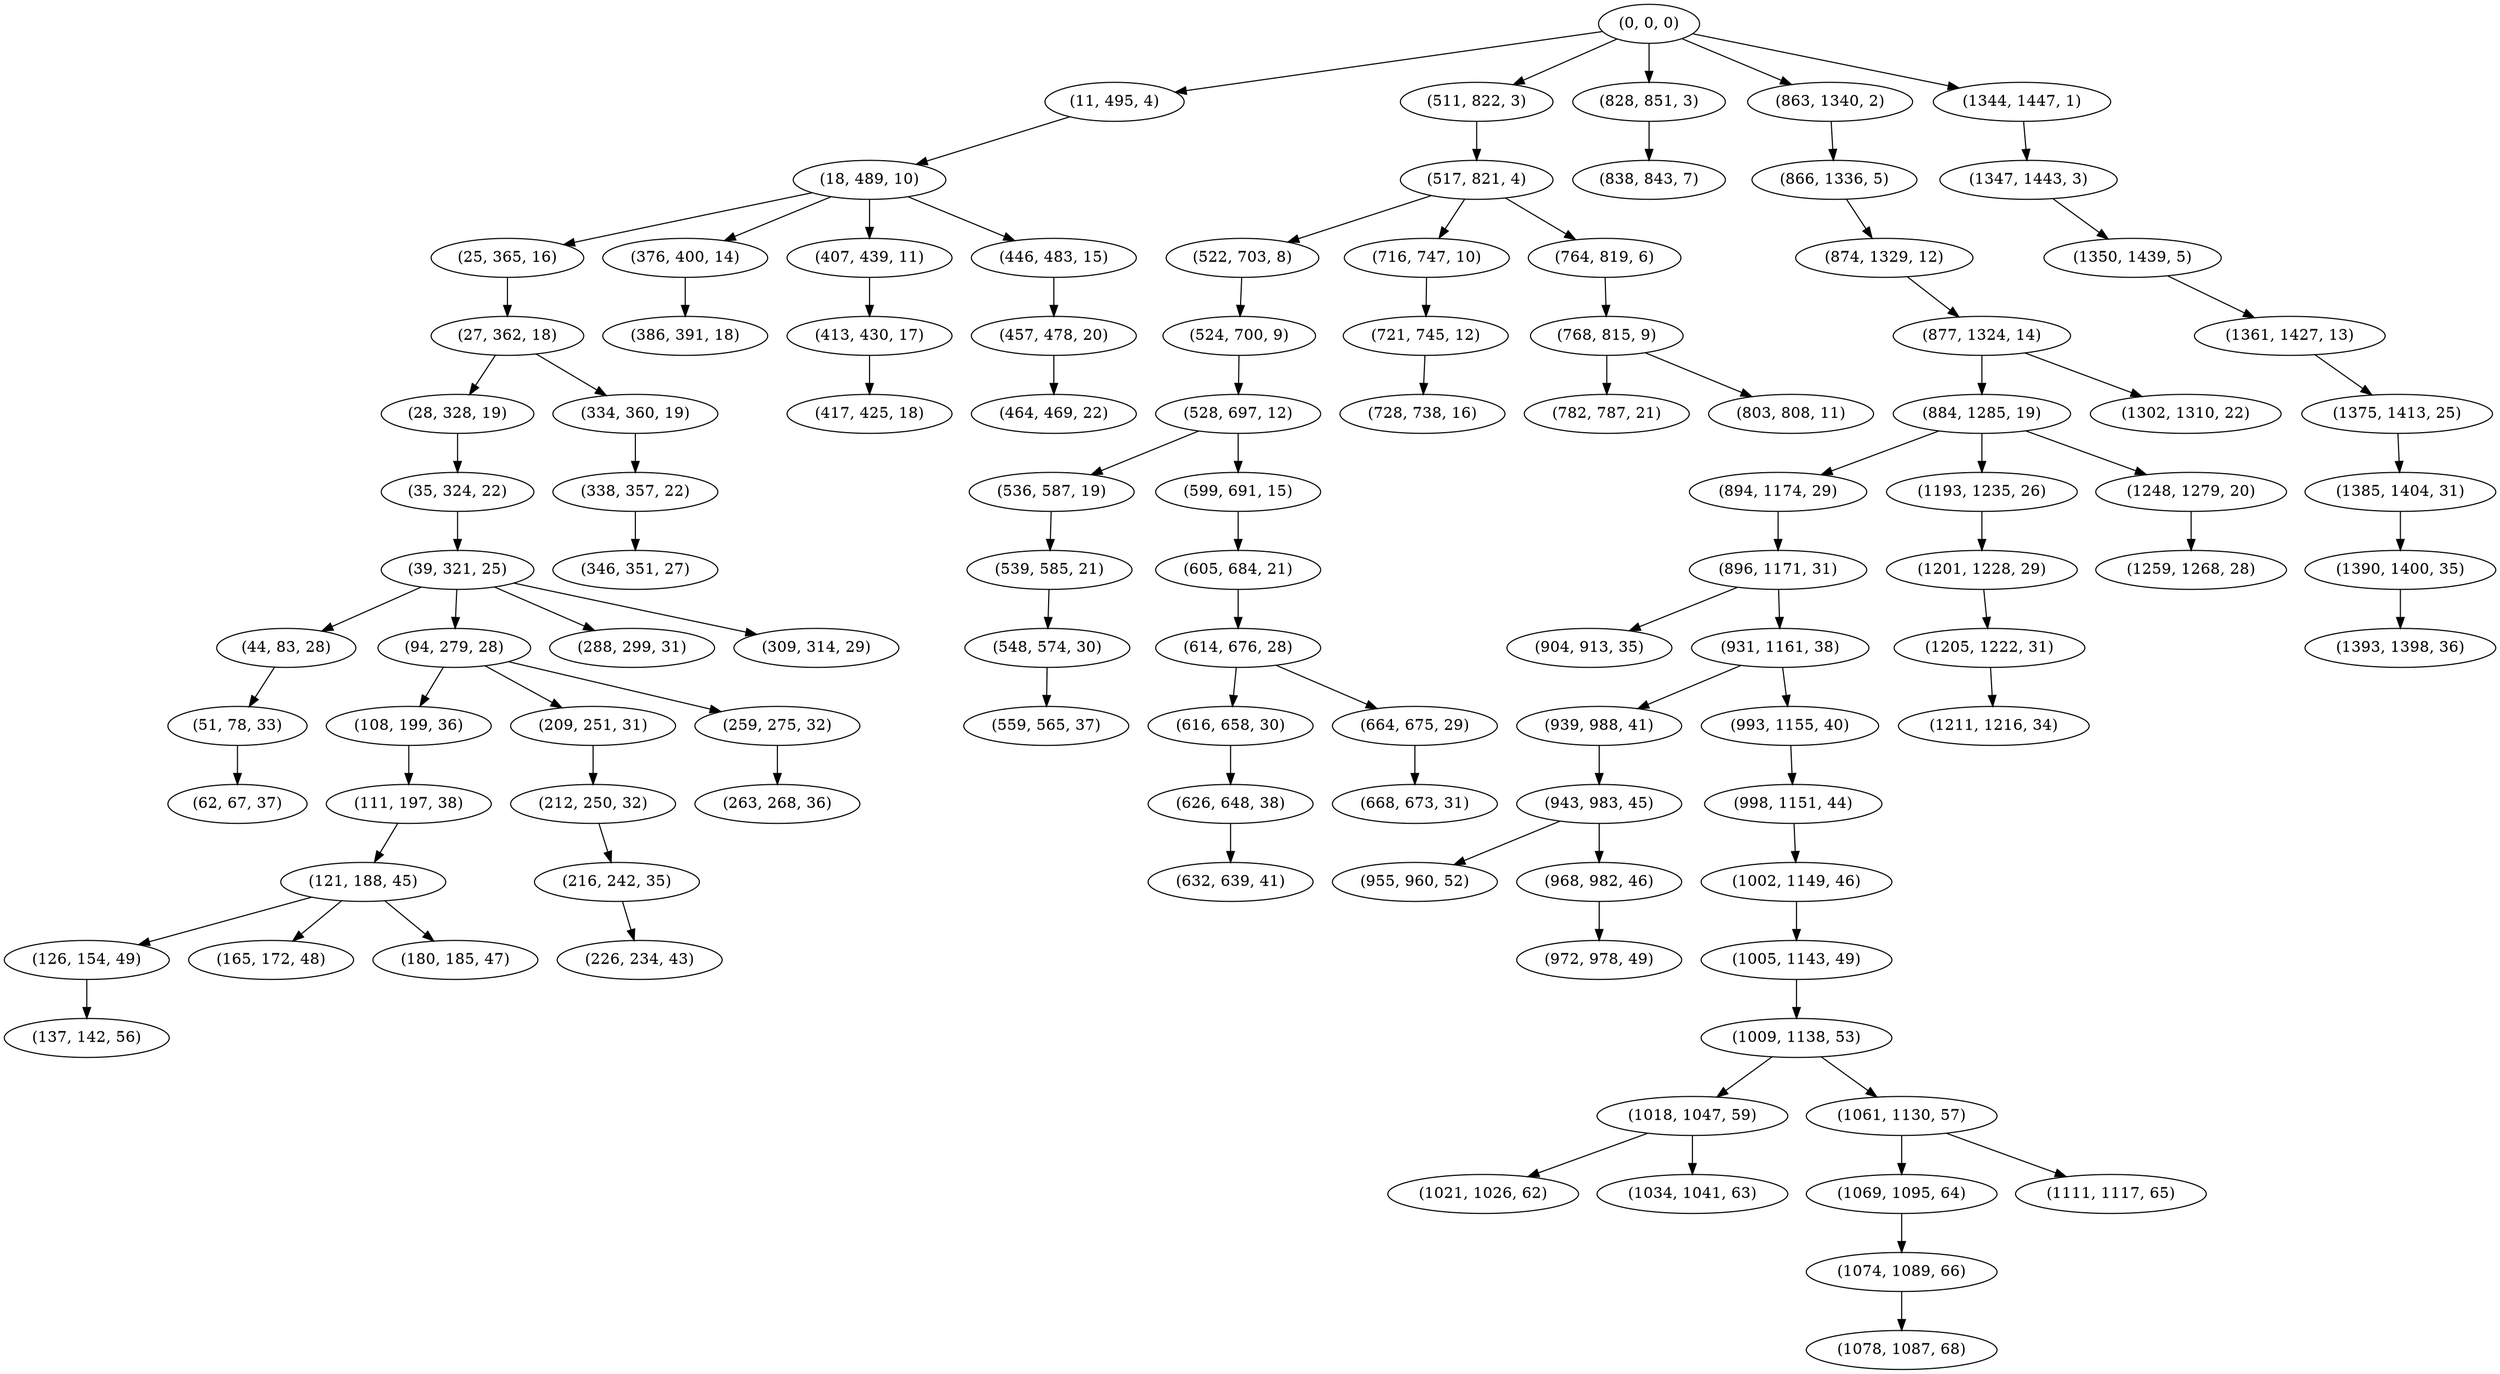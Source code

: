 digraph tree {
    "(0, 0, 0)";
    "(11, 495, 4)";
    "(18, 489, 10)";
    "(25, 365, 16)";
    "(27, 362, 18)";
    "(28, 328, 19)";
    "(35, 324, 22)";
    "(39, 321, 25)";
    "(44, 83, 28)";
    "(51, 78, 33)";
    "(62, 67, 37)";
    "(94, 279, 28)";
    "(108, 199, 36)";
    "(111, 197, 38)";
    "(121, 188, 45)";
    "(126, 154, 49)";
    "(137, 142, 56)";
    "(165, 172, 48)";
    "(180, 185, 47)";
    "(209, 251, 31)";
    "(212, 250, 32)";
    "(216, 242, 35)";
    "(226, 234, 43)";
    "(259, 275, 32)";
    "(263, 268, 36)";
    "(288, 299, 31)";
    "(309, 314, 29)";
    "(334, 360, 19)";
    "(338, 357, 22)";
    "(346, 351, 27)";
    "(376, 400, 14)";
    "(386, 391, 18)";
    "(407, 439, 11)";
    "(413, 430, 17)";
    "(417, 425, 18)";
    "(446, 483, 15)";
    "(457, 478, 20)";
    "(464, 469, 22)";
    "(511, 822, 3)";
    "(517, 821, 4)";
    "(522, 703, 8)";
    "(524, 700, 9)";
    "(528, 697, 12)";
    "(536, 587, 19)";
    "(539, 585, 21)";
    "(548, 574, 30)";
    "(559, 565, 37)";
    "(599, 691, 15)";
    "(605, 684, 21)";
    "(614, 676, 28)";
    "(616, 658, 30)";
    "(626, 648, 38)";
    "(632, 639, 41)";
    "(664, 675, 29)";
    "(668, 673, 31)";
    "(716, 747, 10)";
    "(721, 745, 12)";
    "(728, 738, 16)";
    "(764, 819, 6)";
    "(768, 815, 9)";
    "(782, 787, 21)";
    "(803, 808, 11)";
    "(828, 851, 3)";
    "(838, 843, 7)";
    "(863, 1340, 2)";
    "(866, 1336, 5)";
    "(874, 1329, 12)";
    "(877, 1324, 14)";
    "(884, 1285, 19)";
    "(894, 1174, 29)";
    "(896, 1171, 31)";
    "(904, 913, 35)";
    "(931, 1161, 38)";
    "(939, 988, 41)";
    "(943, 983, 45)";
    "(955, 960, 52)";
    "(968, 982, 46)";
    "(972, 978, 49)";
    "(993, 1155, 40)";
    "(998, 1151, 44)";
    "(1002, 1149, 46)";
    "(1005, 1143, 49)";
    "(1009, 1138, 53)";
    "(1018, 1047, 59)";
    "(1021, 1026, 62)";
    "(1034, 1041, 63)";
    "(1061, 1130, 57)";
    "(1069, 1095, 64)";
    "(1074, 1089, 66)";
    "(1078, 1087, 68)";
    "(1111, 1117, 65)";
    "(1193, 1235, 26)";
    "(1201, 1228, 29)";
    "(1205, 1222, 31)";
    "(1211, 1216, 34)";
    "(1248, 1279, 20)";
    "(1259, 1268, 28)";
    "(1302, 1310, 22)";
    "(1344, 1447, 1)";
    "(1347, 1443, 3)";
    "(1350, 1439, 5)";
    "(1361, 1427, 13)";
    "(1375, 1413, 25)";
    "(1385, 1404, 31)";
    "(1390, 1400, 35)";
    "(1393, 1398, 36)";
    "(0, 0, 0)" -> "(11, 495, 4)";
    "(0, 0, 0)" -> "(511, 822, 3)";
    "(0, 0, 0)" -> "(828, 851, 3)";
    "(0, 0, 0)" -> "(863, 1340, 2)";
    "(0, 0, 0)" -> "(1344, 1447, 1)";
    "(11, 495, 4)" -> "(18, 489, 10)";
    "(18, 489, 10)" -> "(25, 365, 16)";
    "(18, 489, 10)" -> "(376, 400, 14)";
    "(18, 489, 10)" -> "(407, 439, 11)";
    "(18, 489, 10)" -> "(446, 483, 15)";
    "(25, 365, 16)" -> "(27, 362, 18)";
    "(27, 362, 18)" -> "(28, 328, 19)";
    "(27, 362, 18)" -> "(334, 360, 19)";
    "(28, 328, 19)" -> "(35, 324, 22)";
    "(35, 324, 22)" -> "(39, 321, 25)";
    "(39, 321, 25)" -> "(44, 83, 28)";
    "(39, 321, 25)" -> "(94, 279, 28)";
    "(39, 321, 25)" -> "(288, 299, 31)";
    "(39, 321, 25)" -> "(309, 314, 29)";
    "(44, 83, 28)" -> "(51, 78, 33)";
    "(51, 78, 33)" -> "(62, 67, 37)";
    "(94, 279, 28)" -> "(108, 199, 36)";
    "(94, 279, 28)" -> "(209, 251, 31)";
    "(94, 279, 28)" -> "(259, 275, 32)";
    "(108, 199, 36)" -> "(111, 197, 38)";
    "(111, 197, 38)" -> "(121, 188, 45)";
    "(121, 188, 45)" -> "(126, 154, 49)";
    "(121, 188, 45)" -> "(165, 172, 48)";
    "(121, 188, 45)" -> "(180, 185, 47)";
    "(126, 154, 49)" -> "(137, 142, 56)";
    "(209, 251, 31)" -> "(212, 250, 32)";
    "(212, 250, 32)" -> "(216, 242, 35)";
    "(216, 242, 35)" -> "(226, 234, 43)";
    "(259, 275, 32)" -> "(263, 268, 36)";
    "(334, 360, 19)" -> "(338, 357, 22)";
    "(338, 357, 22)" -> "(346, 351, 27)";
    "(376, 400, 14)" -> "(386, 391, 18)";
    "(407, 439, 11)" -> "(413, 430, 17)";
    "(413, 430, 17)" -> "(417, 425, 18)";
    "(446, 483, 15)" -> "(457, 478, 20)";
    "(457, 478, 20)" -> "(464, 469, 22)";
    "(511, 822, 3)" -> "(517, 821, 4)";
    "(517, 821, 4)" -> "(522, 703, 8)";
    "(517, 821, 4)" -> "(716, 747, 10)";
    "(517, 821, 4)" -> "(764, 819, 6)";
    "(522, 703, 8)" -> "(524, 700, 9)";
    "(524, 700, 9)" -> "(528, 697, 12)";
    "(528, 697, 12)" -> "(536, 587, 19)";
    "(528, 697, 12)" -> "(599, 691, 15)";
    "(536, 587, 19)" -> "(539, 585, 21)";
    "(539, 585, 21)" -> "(548, 574, 30)";
    "(548, 574, 30)" -> "(559, 565, 37)";
    "(599, 691, 15)" -> "(605, 684, 21)";
    "(605, 684, 21)" -> "(614, 676, 28)";
    "(614, 676, 28)" -> "(616, 658, 30)";
    "(614, 676, 28)" -> "(664, 675, 29)";
    "(616, 658, 30)" -> "(626, 648, 38)";
    "(626, 648, 38)" -> "(632, 639, 41)";
    "(664, 675, 29)" -> "(668, 673, 31)";
    "(716, 747, 10)" -> "(721, 745, 12)";
    "(721, 745, 12)" -> "(728, 738, 16)";
    "(764, 819, 6)" -> "(768, 815, 9)";
    "(768, 815, 9)" -> "(782, 787, 21)";
    "(768, 815, 9)" -> "(803, 808, 11)";
    "(828, 851, 3)" -> "(838, 843, 7)";
    "(863, 1340, 2)" -> "(866, 1336, 5)";
    "(866, 1336, 5)" -> "(874, 1329, 12)";
    "(874, 1329, 12)" -> "(877, 1324, 14)";
    "(877, 1324, 14)" -> "(884, 1285, 19)";
    "(877, 1324, 14)" -> "(1302, 1310, 22)";
    "(884, 1285, 19)" -> "(894, 1174, 29)";
    "(884, 1285, 19)" -> "(1193, 1235, 26)";
    "(884, 1285, 19)" -> "(1248, 1279, 20)";
    "(894, 1174, 29)" -> "(896, 1171, 31)";
    "(896, 1171, 31)" -> "(904, 913, 35)";
    "(896, 1171, 31)" -> "(931, 1161, 38)";
    "(931, 1161, 38)" -> "(939, 988, 41)";
    "(931, 1161, 38)" -> "(993, 1155, 40)";
    "(939, 988, 41)" -> "(943, 983, 45)";
    "(943, 983, 45)" -> "(955, 960, 52)";
    "(943, 983, 45)" -> "(968, 982, 46)";
    "(968, 982, 46)" -> "(972, 978, 49)";
    "(993, 1155, 40)" -> "(998, 1151, 44)";
    "(998, 1151, 44)" -> "(1002, 1149, 46)";
    "(1002, 1149, 46)" -> "(1005, 1143, 49)";
    "(1005, 1143, 49)" -> "(1009, 1138, 53)";
    "(1009, 1138, 53)" -> "(1018, 1047, 59)";
    "(1009, 1138, 53)" -> "(1061, 1130, 57)";
    "(1018, 1047, 59)" -> "(1021, 1026, 62)";
    "(1018, 1047, 59)" -> "(1034, 1041, 63)";
    "(1061, 1130, 57)" -> "(1069, 1095, 64)";
    "(1061, 1130, 57)" -> "(1111, 1117, 65)";
    "(1069, 1095, 64)" -> "(1074, 1089, 66)";
    "(1074, 1089, 66)" -> "(1078, 1087, 68)";
    "(1193, 1235, 26)" -> "(1201, 1228, 29)";
    "(1201, 1228, 29)" -> "(1205, 1222, 31)";
    "(1205, 1222, 31)" -> "(1211, 1216, 34)";
    "(1248, 1279, 20)" -> "(1259, 1268, 28)";
    "(1344, 1447, 1)" -> "(1347, 1443, 3)";
    "(1347, 1443, 3)" -> "(1350, 1439, 5)";
    "(1350, 1439, 5)" -> "(1361, 1427, 13)";
    "(1361, 1427, 13)" -> "(1375, 1413, 25)";
    "(1375, 1413, 25)" -> "(1385, 1404, 31)";
    "(1385, 1404, 31)" -> "(1390, 1400, 35)";
    "(1390, 1400, 35)" -> "(1393, 1398, 36)";
}
